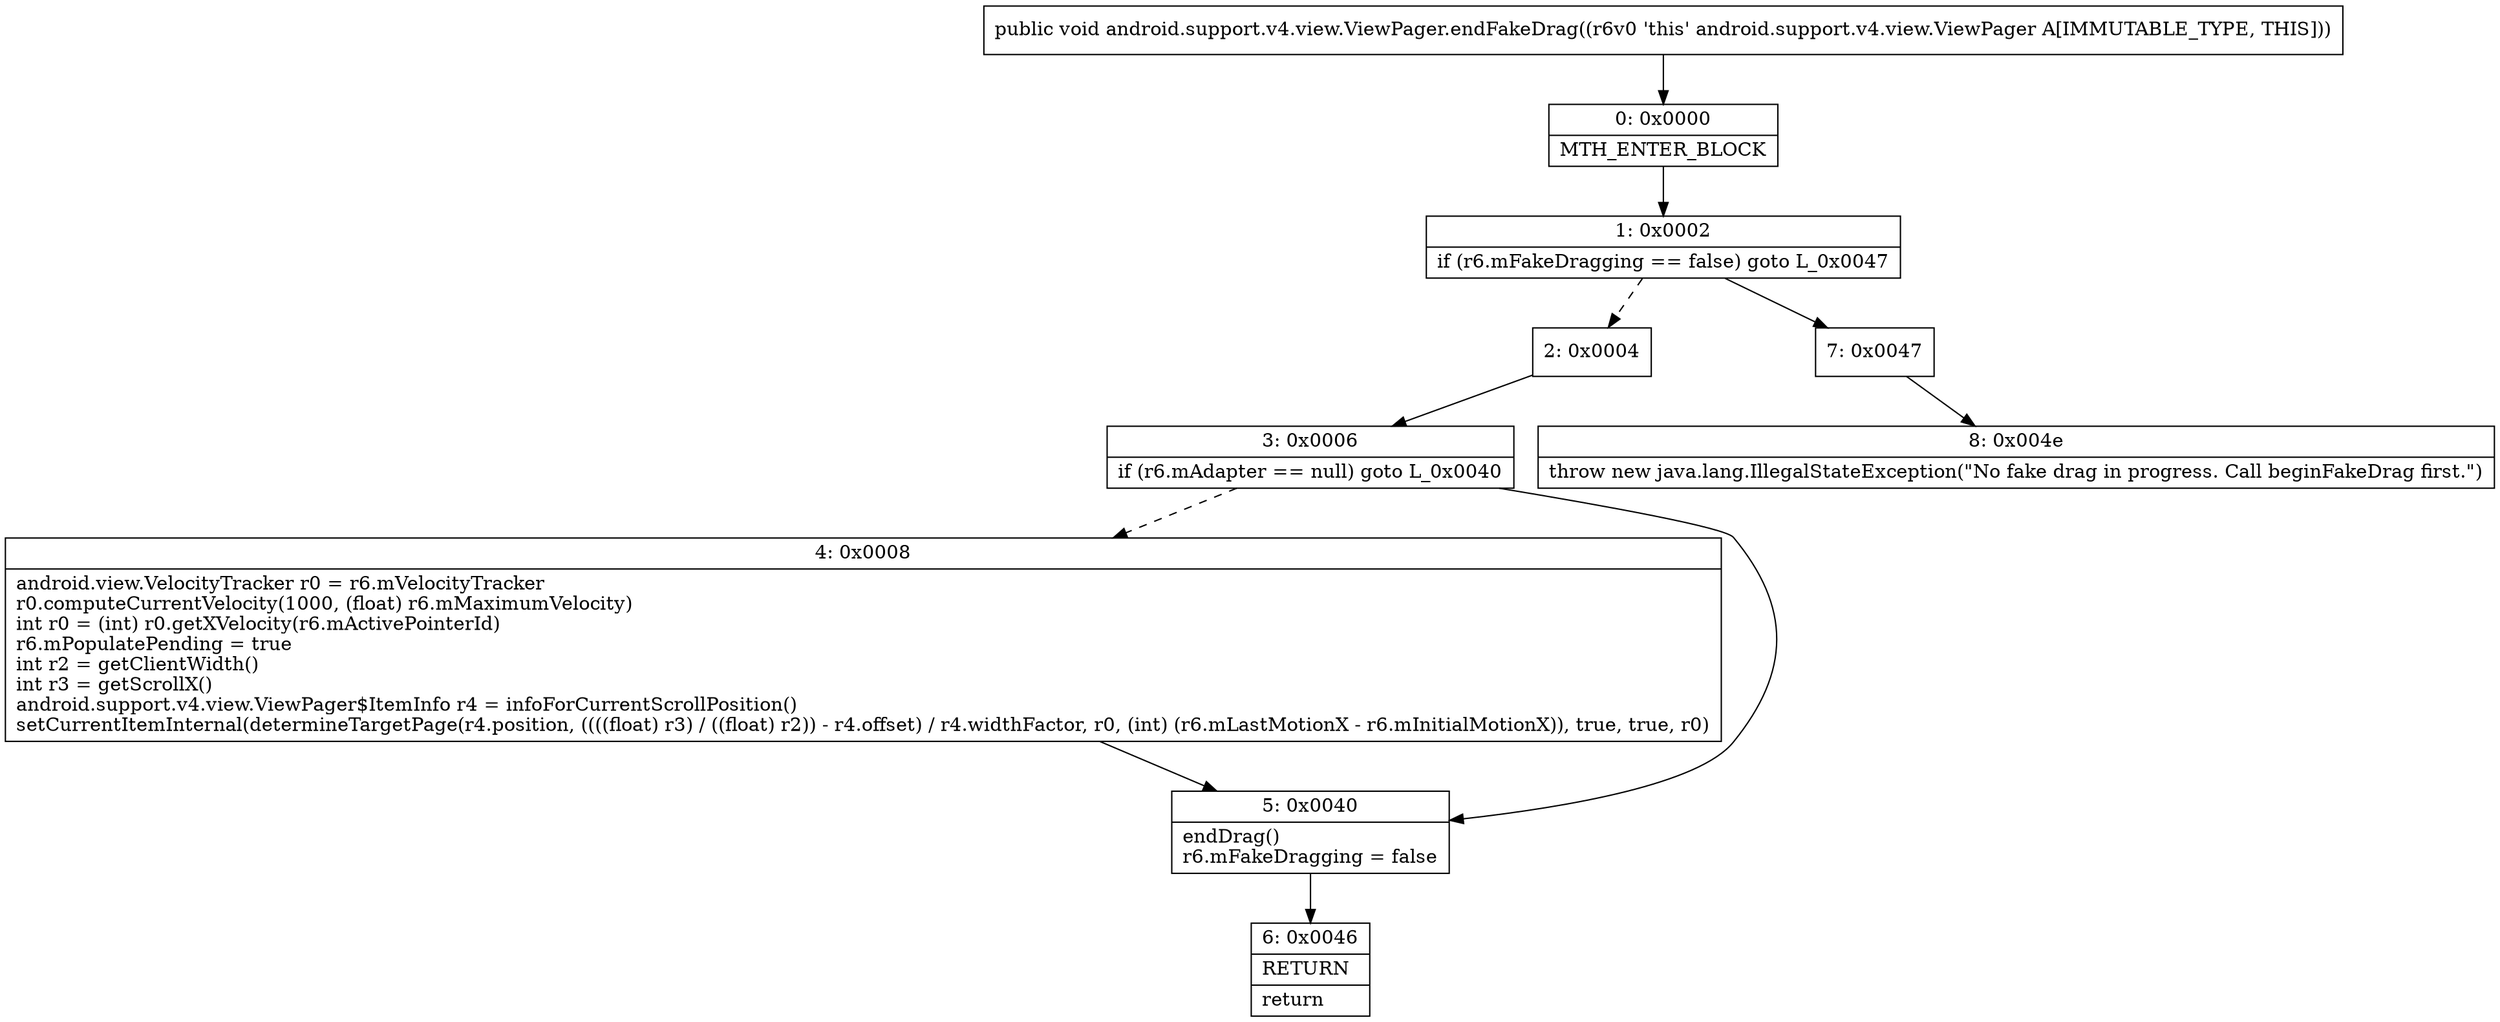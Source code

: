 digraph "CFG forandroid.support.v4.view.ViewPager.endFakeDrag()V" {
Node_0 [shape=record,label="{0\:\ 0x0000|MTH_ENTER_BLOCK\l}"];
Node_1 [shape=record,label="{1\:\ 0x0002|if (r6.mFakeDragging == false) goto L_0x0047\l}"];
Node_2 [shape=record,label="{2\:\ 0x0004}"];
Node_3 [shape=record,label="{3\:\ 0x0006|if (r6.mAdapter == null) goto L_0x0040\l}"];
Node_4 [shape=record,label="{4\:\ 0x0008|android.view.VelocityTracker r0 = r6.mVelocityTracker\lr0.computeCurrentVelocity(1000, (float) r6.mMaximumVelocity)\lint r0 = (int) r0.getXVelocity(r6.mActivePointerId)\lr6.mPopulatePending = true\lint r2 = getClientWidth()\lint r3 = getScrollX()\landroid.support.v4.view.ViewPager$ItemInfo r4 = infoForCurrentScrollPosition()\lsetCurrentItemInternal(determineTargetPage(r4.position, ((((float) r3) \/ ((float) r2)) \- r4.offset) \/ r4.widthFactor, r0, (int) (r6.mLastMotionX \- r6.mInitialMotionX)), true, true, r0)\l}"];
Node_5 [shape=record,label="{5\:\ 0x0040|endDrag()\lr6.mFakeDragging = false\l}"];
Node_6 [shape=record,label="{6\:\ 0x0046|RETURN\l|return\l}"];
Node_7 [shape=record,label="{7\:\ 0x0047}"];
Node_8 [shape=record,label="{8\:\ 0x004e|throw new java.lang.IllegalStateException(\"No fake drag in progress. Call beginFakeDrag first.\")\l}"];
MethodNode[shape=record,label="{public void android.support.v4.view.ViewPager.endFakeDrag((r6v0 'this' android.support.v4.view.ViewPager A[IMMUTABLE_TYPE, THIS])) }"];
MethodNode -> Node_0;
Node_0 -> Node_1;
Node_1 -> Node_2[style=dashed];
Node_1 -> Node_7;
Node_2 -> Node_3;
Node_3 -> Node_4[style=dashed];
Node_3 -> Node_5;
Node_4 -> Node_5;
Node_5 -> Node_6;
Node_7 -> Node_8;
}

